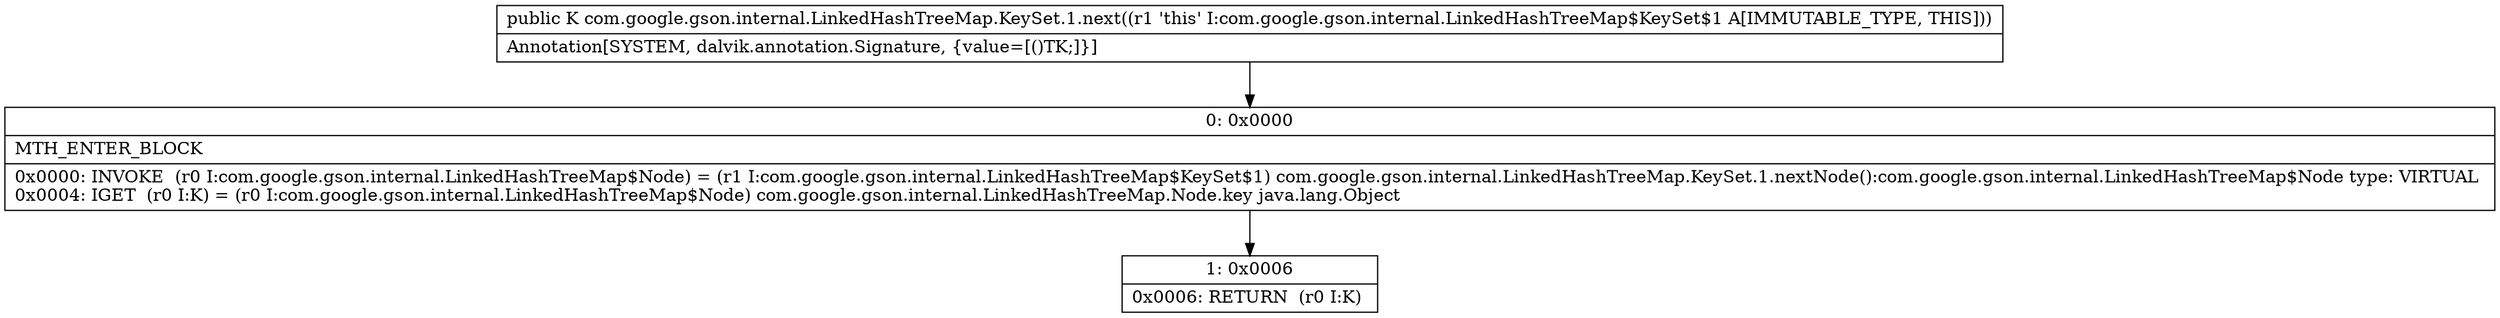 digraph "CFG forcom.google.gson.internal.LinkedHashTreeMap.KeySet.1.next()Ljava\/lang\/Object;" {
Node_0 [shape=record,label="{0\:\ 0x0000|MTH_ENTER_BLOCK\l|0x0000: INVOKE  (r0 I:com.google.gson.internal.LinkedHashTreeMap$Node) = (r1 I:com.google.gson.internal.LinkedHashTreeMap$KeySet$1) com.google.gson.internal.LinkedHashTreeMap.KeySet.1.nextNode():com.google.gson.internal.LinkedHashTreeMap$Node type: VIRTUAL \l0x0004: IGET  (r0 I:K) = (r0 I:com.google.gson.internal.LinkedHashTreeMap$Node) com.google.gson.internal.LinkedHashTreeMap.Node.key java.lang.Object \l}"];
Node_1 [shape=record,label="{1\:\ 0x0006|0x0006: RETURN  (r0 I:K) \l}"];
MethodNode[shape=record,label="{public K com.google.gson.internal.LinkedHashTreeMap.KeySet.1.next((r1 'this' I:com.google.gson.internal.LinkedHashTreeMap$KeySet$1 A[IMMUTABLE_TYPE, THIS]))  | Annotation[SYSTEM, dalvik.annotation.Signature, \{value=[()TK;]\}]\l}"];
MethodNode -> Node_0;
Node_0 -> Node_1;
}

